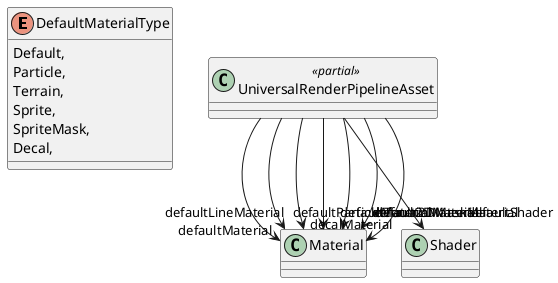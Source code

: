 @startuml
enum DefaultMaterialType {
    Default,
    Particle,
    Terrain,
    Sprite,
    SpriteMask,
    Decal,
}
class UniversalRenderPipelineAsset <<partial>> {
}
UniversalRenderPipelineAsset --> "defaultMaterial" Material
UniversalRenderPipelineAsset --> "defaultParticleMaterial" Material
UniversalRenderPipelineAsset --> "defaultLineMaterial" Material
UniversalRenderPipelineAsset --> "defaultTerrainMaterial" Material
UniversalRenderPipelineAsset --> "default2DMaterial" Material
UniversalRenderPipelineAsset --> "default2DMaskMaterial" Material
UniversalRenderPipelineAsset --> "decalMaterial" Material
UniversalRenderPipelineAsset --> "defaultShader" Shader
@enduml
